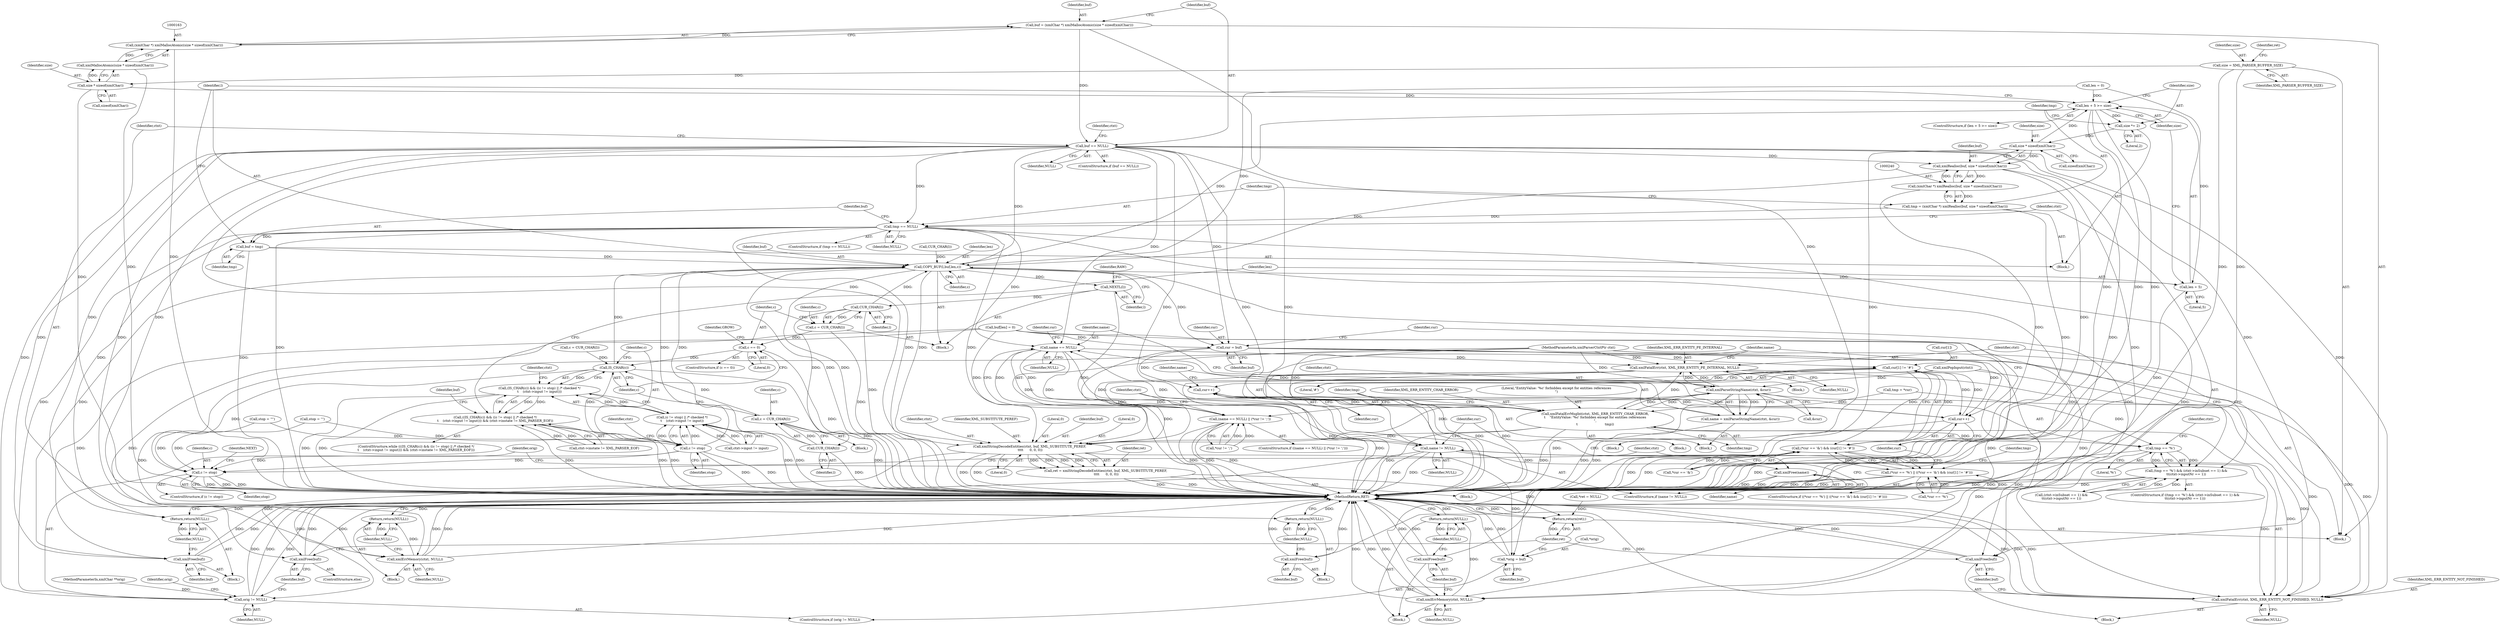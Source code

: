 digraph "0_Chrome_d0947db40187f4708c58e64cbd6013faf9eddeed_20@integer" {
"1000160" [label="(Call,buf = (xmlChar *) xmlMallocAtomic(size * sizeof(xmlChar)))"];
"1000162" [label="(Call,(xmlChar *) xmlMallocAtomic(size * sizeof(xmlChar)))"];
"1000164" [label="(Call,xmlMallocAtomic(size * sizeof(xmlChar)))"];
"1000165" [label="(Call,size * sizeof(xmlChar))"];
"1000122" [label="(Call,size = XML_PARSER_BUFFER_SIZE)"];
"1000170" [label="(Call,buf == NULL)"];
"1000174" [label="(Call,xmlErrMemory(ctxt, NULL))"];
"1000177" [label="(Return,return(NULL);)"];
"1000197" [label="(Call,xmlFree(buf))"];
"1000199" [label="(Return,return(NULL);)"];
"1000241" [label="(Call,xmlRealloc(buf, size * sizeof(xmlChar)))"];
"1000239" [label="(Call,(xmlChar *) xmlRealloc(buf, size * sizeof(xmlChar)))"];
"1000237" [label="(Call,tmp = (xmlChar *) xmlRealloc(buf, size * sizeof(xmlChar)))"];
"1000248" [label="(Call,tmp == NULL)"];
"1000252" [label="(Call,xmlErrMemory(ctxt, NULL))"];
"1000257" [label="(Return,return(NULL);)"];
"1000259" [label="(Call,buf = tmp)"];
"1000262" [label="(Call,COPY_BUF(l,buf,len,c))"];
"1000227" [label="(Call,len + 5 >= size)"];
"1000234" [label="(Call,size *= 2)"];
"1000243" [label="(Call,size * sizeof(xmlChar))"];
"1000228" [label="(Call,len + 5)"];
"1000267" [label="(Call,NEXTL(l))"];
"1000284" [label="(Call,CUR_CHAR(l))"];
"1000282" [label="(Call,c = CUR_CHAR(l))"];
"1000287" [label="(Call,c == 0)"];
"1000209" [label="(Call,IS_CHAR(c))"];
"1000208" [label="(Call,(IS_CHAR(c)) && ((c != stop) || /* checked */\n\t    (ctxt->input != input)))"];
"1000207" [label="(Call,((IS_CHAR(c)) && ((c != stop) || /* checked */\n\t    (ctxt->input != input))) && (ctxt->instate != XML_PARSER_EOF))"];
"1000212" [label="(Call,c != stop)"];
"1000211" [label="(Call,(c != stop) || /* checked */\n\t    (ctxt->input != input))"];
"1000403" [label="(Call,c != stop)"];
"1000294" [label="(Call,CUR_CHAR(l))"];
"1000292" [label="(Call,c = CUR_CHAR(l))"];
"1000308" [label="(Call,xmlFree(buf))"];
"1000312" [label="(Call,cur = buf)"];
"1000332" [label="(Call,cur[1] != '#')"];
"1000327" [label="(Call,(*cur == '&') && (cur[1] != '#'))"];
"1000322" [label="(Call,(*cur == '%') || ((*cur == '&') && (cur[1] != '#')))"];
"1000344" [label="(Call,cur++)"];
"1000400" [label="(Call,cur++)"];
"1000411" [label="(Call,xmlFree(buf))"];
"1000418" [label="(Call,xmlStringDecodeEntities(ctxt, buf, XML_SUBSTITUTE_PEREF,\n \t\t\t\t      0, 0, 0))"];
"1000416" [label="(Call,ret = xmlStringDecodeEntities(ctxt, buf, XML_SUBSTITUTE_PEREF,\n \t\t\t\t      0, 0, 0))"];
"1000436" [label="(Return,return(ret);)"];
"1000429" [label="(Call,*orig = buf)"];
"1000434" [label="(Call,xmlFree(buf))"];
"1000310" [label="(Return,return(NULL);)"];
"1000354" [label="(Call,name == NULL)"];
"1000353" [label="(Call,(name == NULL) || (*cur != ';'))"];
"1000384" [label="(Call,xmlFatalErr(ctxt, XML_ERR_ENTITY_PE_INTERNAL, NULL))"];
"1000348" [label="(Call,xmlParseStringName(ctxt, &cur))"];
"1000346" [label="(Call,name = xmlParseStringName(ctxt, &cur))"];
"1000362" [label="(Call,xmlFatalErrMsgInt(ctxt, XML_ERR_ENTITY_CHAR_ERROR,\n\t    \"EntityValue: '%c' forbidden except for entities references\n\",\n\t                          tmp))"];
"1000369" [label="(Call,tmp == '%')"];
"1000368" [label="(Call,(tmp == '%') && (ctxt->inSubset == 1) &&\n\t\t(ctxt->inputNr == 1))"];
"1000407" [label="(Call,xmlFatalErr(ctxt, XML_ERR_ENTITY_NOT_FINISHED, NULL))"];
"1000389" [label="(Call,name != NULL)"];
"1000392" [label="(Call,xmlFree(name))"];
"1000426" [label="(Call,orig != NULL)"];
"1000255" [label="(Call,xmlFree(buf))"];
"1000172" [label="(Identifier,NULL)"];
"1000174" [label="(Call,xmlErrMemory(ctxt, NULL))"];
"1000293" [label="(Identifier,c)"];
"1000414" [label="(Block,)"];
"1000265" [label="(Identifier,len)"];
"1000309" [label="(Identifier,buf)"];
"1000175" [label="(Identifier,ctxt)"];
"1000412" [label="(Identifier,buf)"];
"1000387" [label="(Identifier,NULL)"];
"1000255" [label="(Call,xmlFree(buf))"];
"1000257" [label="(Return,return(NULL);)"];
"1000322" [label="(Call,(*cur == '%') || ((*cur == '&') && (cur[1] != '#')))"];
"1000347" [label="(Identifier,name)"];
"1000369" [label="(Call,tmp == '%')"];
"1000307" [label="(Block,)"];
"1000178" [label="(Identifier,NULL)"];
"1000290" [label="(Block,)"];
"1000346" [label="(Call,name = xmlParseStringName(ctxt, &cur))"];
"1000361" [label="(Block,)"];
"1000123" [label="(Identifier,size)"];
"1000404" [label="(Identifier,c)"];
"1000433" [label="(ControlStructure,else)"];
"1000406" [label="(Block,)"];
"1000436" [label="(Return,return(ret);)"];
"1000386" [label="(Identifier,XML_ERR_ENTITY_PE_INTERNAL)"];
"1000415" [label="(Identifier,NEXT)"];
"1000353" [label="(Call,(name == NULL) || (*cur != ';'))"];
"1000286" [label="(ControlStructure,if (c == 0))"];
"1000165" [label="(Call,size * sizeof(xmlChar))"];
"1000110" [label="(MethodParameterIn,xmlParserCtxtPtr ctxt)"];
"1000287" [label="(Call,c == 0)"];
"1000259" [label="(Call,buf = tmp)"];
"1000282" [label="(Call,c = CUR_CHAR(l))"];
"1000213" [label="(Identifier,c)"];
"1000208" [label="(Call,(IS_CHAR(c)) && ((c != stop) || /* checked */\n\t    (ctxt->input != input)))"];
"1000202" [label="(Call,c = CUR_CHAR(l))"];
"1000111" [label="(MethodParameterIn,xmlChar **orig)"];
"1000239" [label="(Call,(xmlChar *) xmlRealloc(buf, size * sizeof(xmlChar)))"];
"1000252" [label="(Call,xmlErrMemory(ctxt, NULL))"];
"1000247" [label="(ControlStructure,if (tmp == NULL))"];
"1000371" [label="(Literal,'%')"];
"1000263" [label="(Identifier,l)"];
"1000161" [label="(Identifier,buf)"];
"1000352" [label="(ControlStructure,if ((name == NULL) || (*cur != ';')))"];
"1000217" [label="(Identifier,ctxt)"];
"1000176" [label="(Identifier,NULL)"];
"1000258" [label="(Identifier,NULL)"];
"1000359" [label="(Identifier,cur)"];
"1000267" [label="(Call,NEXTL(l))"];
"1000368" [label="(Call,(tmp == '%') && (ctxt->inSubset == 1) &&\n\t\t(ctxt->inputNr == 1))"];
"1000367" [label="(ControlStructure,if ((tmp == '%') && (ctxt->inSubset == 1) &&\n\t\t(ctxt->inputNr == 1)))"];
"1000220" [label="(Call,ctxt->instate != XML_PARSER_EOF)"];
"1000196" [label="(Block,)"];
"1000249" [label="(Identifier,tmp)"];
"1000341" [label="(Identifier,tmp)"];
"1000391" [label="(Identifier,NULL)"];
"1000296" [label="(Call,buf[len] = 0)"];
"1000124" [label="(Identifier,XML_PARSER_BUFFER_SIZE)"];
"1000336" [label="(Literal,'#')"];
"1000243" [label="(Call,size * sizeof(xmlChar))"];
"1000430" [label="(Call,*orig)"];
"1000434" [label="(Call,xmlFree(buf))"];
"1000313" [label="(Identifier,cur)"];
"1000295" [label="(Identifier,l)"];
"1000392" [label="(Call,xmlFree(name))"];
"1000199" [label="(Return,return(NULL);)"];
"1000418" [label="(Call,xmlStringDecodeEntities(ctxt, buf, XML_SUBSTITUTE_PEREF,\n \t\t\t\t      0, 0, 0))"];
"1000264" [label="(Identifier,buf)"];
"1000424" [label="(Literal,0)"];
"1000408" [label="(Identifier,ctxt)"];
"1000397" [label="(Identifier,cur)"];
"1000212" [label="(Call,c != stop)"];
"1000416" [label="(Call,ret = xmlStringDecodeEntities(ctxt, buf, XML_SUBSTITUTE_PEREF,\n \t\t\t\t      0, 0, 0))"];
"1000400" [label="(Call,cur++)"];
"1000384" [label="(Call,xmlFatalErr(ctxt, XML_ERR_ENTITY_PE_INTERNAL, NULL))"];
"1000200" [label="(Identifier,NULL)"];
"1000388" [label="(ControlStructure,if (name != NULL))"];
"1000410" [label="(Identifier,NULL)"];
"1000122" [label="(Call,size = XML_PARSER_BUFFER_SIZE)"];
"1000427" [label="(Identifier,orig)"];
"1000197" [label="(Call,xmlFree(buf))"];
"1000279" [label="(Call,xmlPopInput(ctxt))"];
"1000118" [label="(Call,len = 0)"];
"1000285" [label="(Identifier,l)"];
"1000312" [label="(Call,cur = buf)"];
"1000235" [label="(Identifier,size)"];
"1000171" [label="(Identifier,buf)"];
"1000162" [label="(Call,(xmlChar *) xmlMallocAtomic(size * sizeof(xmlChar)))"];
"1000363" [label="(Identifier,ctxt)"];
"1000231" [label="(Identifier,size)"];
"1000237" [label="(Call,tmp = (xmlChar *) xmlRealloc(buf, size * sizeof(xmlChar)))"];
"1000375" [label="(Identifier,ctxt)"];
"1000230" [label="(Literal,5)"];
"1000390" [label="(Identifier,name)"];
"1000206" [label="(ControlStructure,while (((IS_CHAR(c)) && ((c != stop) || /* checked */\n\t    (ctxt->input != input))) && (ctxt->instate != XML_PARSER_EOF)))"];
"1000229" [label="(Identifier,len)"];
"1000393" [label="(Identifier,name)"];
"1000366" [label="(Identifier,tmp)"];
"1000166" [label="(Identifier,size)"];
"1000272" [label="(Identifier,RAW)"];
"1000323" [label="(Call,*cur == '%')"];
"1000344" [label="(Call,cur++)"];
"1000402" [label="(ControlStructure,if (c != stop))"];
"1000292" [label="(Call,c = CUR_CHAR(l))"];
"1000215" [label="(Call,ctxt->input != input)"];
"1000210" [label="(Identifier,c)"];
"1000169" [label="(ControlStructure,if (buf == NULL))"];
"1000419" [label="(Identifier,ctxt)"];
"1000431" [label="(Identifier,orig)"];
"1000435" [label="(Identifier,buf)"];
"1000289" [label="(Literal,0)"];
"1000425" [label="(ControlStructure,if (orig != NULL))"];
"1000426" [label="(Call,orig != NULL)"];
"1000332" [label="(Call,cur[1] != '#')"];
"1000177" [label="(Return,return(NULL);)"];
"1000327" [label="(Call,(*cur == '&') && (cur[1] != '#'))"];
"1000222" [label="(Identifier,ctxt)"];
"1000318" [label="(Identifier,cur)"];
"1000141" [label="(Call,stop = '\"')"];
"1000149" [label="(Call,stop = '\'')"];
"1000130" [label="(Identifier,ret)"];
"1000429" [label="(Call,*orig = buf)"];
"1000241" [label="(Call,xmlRealloc(buf, size * sizeof(xmlChar)))"];
"1000428" [label="(Identifier,NULL)"];
"1000421" [label="(Identifier,XML_SUBSTITUTE_PEREF)"];
"1000253" [label="(Identifier,ctxt)"];
"1000405" [label="(Identifier,stop)"];
"1000250" [label="(Identifier,NULL)"];
"1000245" [label="(Call,sizeof(xmlChar))"];
"1000403" [label="(Call,c != stop)"];
"1000288" [label="(Identifier,c)"];
"1000357" [label="(Call,*cur != ';')"];
"1000308" [label="(Call,xmlFree(buf))"];
"1000170" [label="(Call,buf == NULL)"];
"1000328" [label="(Call,*cur == '&')"];
"1000350" [label="(Call,&cur)"];
"1000232" [label="(Block,)"];
"1000294" [label="(Call,CUR_CHAR(l))"];
"1000236" [label="(Literal,2)"];
"1000225" [label="(Block,)"];
"1000112" [label="(Block,)"];
"1000349" [label="(Identifier,ctxt)"];
"1000298" [label="(Identifier,buf)"];
"1000198" [label="(Identifier,buf)"];
"1000209" [label="(Call,IS_CHAR(c))"];
"1000311" [label="(Identifier,NULL)"];
"1000227" [label="(Call,len + 5 >= size)"];
"1000291" [label="(Identifier,GROW)"];
"1000401" [label="(Identifier,cur)"];
"1000355" [label="(Identifier,name)"];
"1000333" [label="(Call,cur[1])"];
"1000422" [label="(Literal,0)"];
"1000211" [label="(Call,(c != stop) || /* checked */\n\t    (ctxt->input != input))"];
"1000262" [label="(Call,COPY_BUF(l,buf,len,c))"];
"1000256" [label="(Identifier,buf)"];
"1000364" [label="(Identifier,XML_ERR_ENTITY_CHAR_ERROR)"];
"1000234" [label="(Call,size *= 2)"];
"1000354" [label="(Call,name == NULL)"];
"1000417" [label="(Identifier,ret)"];
"1000372" [label="(Call,(ctxt->inSubset == 1) &&\n\t\t(ctxt->inputNr == 1))"];
"1000437" [label="(Identifier,ret)"];
"1000407" [label="(Call,xmlFatalErr(ctxt, XML_ERR_ENTITY_NOT_FINISHED, NULL))"];
"1000411" [label="(Call,xmlFree(buf))"];
"1000238" [label="(Identifier,tmp)"];
"1000370" [label="(Identifier,tmp)"];
"1000383" [label="(Block,)"];
"1000226" [label="(ControlStructure,if (len + 5 >= size))"];
"1000181" [label="(Identifier,ctxt)"];
"1000214" [label="(Identifier,stop)"];
"1000261" [label="(Identifier,tmp)"];
"1000348" [label="(Call,xmlParseStringName(ctxt, &cur))"];
"1000314" [label="(Identifier,buf)"];
"1000340" [label="(Call,tmp = *cur)"];
"1000310" [label="(Return,return(NULL);)"];
"1000438" [label="(MethodReturn,RET)"];
"1000251" [label="(Block,)"];
"1000254" [label="(Identifier,NULL)"];
"1000283" [label="(Identifier,c)"];
"1000242" [label="(Identifier,buf)"];
"1000432" [label="(Identifier,buf)"];
"1000284" [label="(Call,CUR_CHAR(l))"];
"1000362" [label="(Call,xmlFatalErrMsgInt(ctxt, XML_ERR_ENTITY_CHAR_ERROR,\n\t    \"EntityValue: '%c' forbidden except for entities references\n\",\n\t                          tmp))"];
"1000337" [label="(Block,)"];
"1000420" [label="(Identifier,buf)"];
"1000385" [label="(Identifier,ctxt)"];
"1000173" [label="(Block,)"];
"1000268" [label="(Identifier,l)"];
"1000244" [label="(Identifier,size)"];
"1000409" [label="(Identifier,XML_ERR_ENTITY_NOT_FINISHED)"];
"1000164" [label="(Call,xmlMallocAtomic(size * sizeof(xmlChar)))"];
"1000260" [label="(Identifier,buf)"];
"1000129" [label="(Call,*ret = NULL)"];
"1000345" [label="(Identifier,cur)"];
"1000320" [label="(Block,)"];
"1000321" [label="(ControlStructure,if ((*cur == '%') || ((*cur == '&') && (cur[1] != '#'))))"];
"1000423" [label="(Literal,0)"];
"1000248" [label="(Call,tmp == NULL)"];
"1000389" [label="(Call,name != NULL)"];
"1000207" [label="(Call,((IS_CHAR(c)) && ((c != stop) || /* checked */\n\t    (ctxt->input != input))) && (ctxt->instate != XML_PARSER_EOF))"];
"1000204" [label="(Call,CUR_CHAR(l))"];
"1000365" [label="(Literal,\"EntityValue: '%c' forbidden except for entities references\n\")"];
"1000160" [label="(Call,buf = (xmlChar *) xmlMallocAtomic(size * sizeof(xmlChar)))"];
"1000356" [label="(Identifier,NULL)"];
"1000167" [label="(Call,sizeof(xmlChar))"];
"1000228" [label="(Call,len + 5)"];
"1000266" [label="(Identifier,c)"];
"1000160" -> "1000112"  [label="AST: "];
"1000160" -> "1000162"  [label="CFG: "];
"1000161" -> "1000160"  [label="AST: "];
"1000162" -> "1000160"  [label="AST: "];
"1000171" -> "1000160"  [label="CFG: "];
"1000160" -> "1000438"  [label="DDG: "];
"1000162" -> "1000160"  [label="DDG: "];
"1000160" -> "1000170"  [label="DDG: "];
"1000162" -> "1000164"  [label="CFG: "];
"1000163" -> "1000162"  [label="AST: "];
"1000164" -> "1000162"  [label="AST: "];
"1000162" -> "1000438"  [label="DDG: "];
"1000164" -> "1000162"  [label="DDG: "];
"1000164" -> "1000165"  [label="CFG: "];
"1000165" -> "1000164"  [label="AST: "];
"1000164" -> "1000438"  [label="DDG: "];
"1000165" -> "1000164"  [label="DDG: "];
"1000165" -> "1000167"  [label="CFG: "];
"1000166" -> "1000165"  [label="AST: "];
"1000167" -> "1000165"  [label="AST: "];
"1000165" -> "1000438"  [label="DDG: "];
"1000122" -> "1000165"  [label="DDG: "];
"1000165" -> "1000227"  [label="DDG: "];
"1000122" -> "1000112"  [label="AST: "];
"1000122" -> "1000124"  [label="CFG: "];
"1000123" -> "1000122"  [label="AST: "];
"1000124" -> "1000122"  [label="AST: "];
"1000130" -> "1000122"  [label="CFG: "];
"1000122" -> "1000438"  [label="DDG: "];
"1000122" -> "1000438"  [label="DDG: "];
"1000170" -> "1000169"  [label="AST: "];
"1000170" -> "1000172"  [label="CFG: "];
"1000171" -> "1000170"  [label="AST: "];
"1000172" -> "1000170"  [label="AST: "];
"1000175" -> "1000170"  [label="CFG: "];
"1000181" -> "1000170"  [label="CFG: "];
"1000170" -> "1000438"  [label="DDG: "];
"1000170" -> "1000438"  [label="DDG: "];
"1000170" -> "1000438"  [label="DDG: "];
"1000170" -> "1000174"  [label="DDG: "];
"1000170" -> "1000197"  [label="DDG: "];
"1000170" -> "1000199"  [label="DDG: "];
"1000170" -> "1000241"  [label="DDG: "];
"1000170" -> "1000248"  [label="DDG: "];
"1000170" -> "1000262"  [label="DDG: "];
"1000170" -> "1000308"  [label="DDG: "];
"1000170" -> "1000310"  [label="DDG: "];
"1000170" -> "1000312"  [label="DDG: "];
"1000170" -> "1000354"  [label="DDG: "];
"1000170" -> "1000407"  [label="DDG: "];
"1000170" -> "1000411"  [label="DDG: "];
"1000170" -> "1000418"  [label="DDG: "];
"1000170" -> "1000426"  [label="DDG: "];
"1000174" -> "1000173"  [label="AST: "];
"1000174" -> "1000176"  [label="CFG: "];
"1000175" -> "1000174"  [label="AST: "];
"1000176" -> "1000174"  [label="AST: "];
"1000178" -> "1000174"  [label="CFG: "];
"1000174" -> "1000438"  [label="DDG: "];
"1000174" -> "1000438"  [label="DDG: "];
"1000174" -> "1000438"  [label="DDG: "];
"1000110" -> "1000174"  [label="DDG: "];
"1000174" -> "1000177"  [label="DDG: "];
"1000177" -> "1000173"  [label="AST: "];
"1000177" -> "1000178"  [label="CFG: "];
"1000178" -> "1000177"  [label="AST: "];
"1000438" -> "1000177"  [label="CFG: "];
"1000177" -> "1000438"  [label="DDG: "];
"1000178" -> "1000177"  [label="DDG: "];
"1000197" -> "1000196"  [label="AST: "];
"1000197" -> "1000198"  [label="CFG: "];
"1000198" -> "1000197"  [label="AST: "];
"1000200" -> "1000197"  [label="CFG: "];
"1000197" -> "1000438"  [label="DDG: "];
"1000197" -> "1000438"  [label="DDG: "];
"1000199" -> "1000196"  [label="AST: "];
"1000199" -> "1000200"  [label="CFG: "];
"1000200" -> "1000199"  [label="AST: "];
"1000438" -> "1000199"  [label="CFG: "];
"1000199" -> "1000438"  [label="DDG: "];
"1000200" -> "1000199"  [label="DDG: "];
"1000241" -> "1000239"  [label="AST: "];
"1000241" -> "1000243"  [label="CFG: "];
"1000242" -> "1000241"  [label="AST: "];
"1000243" -> "1000241"  [label="AST: "];
"1000239" -> "1000241"  [label="CFG: "];
"1000241" -> "1000438"  [label="DDG: "];
"1000241" -> "1000239"  [label="DDG: "];
"1000241" -> "1000239"  [label="DDG: "];
"1000262" -> "1000241"  [label="DDG: "];
"1000243" -> "1000241"  [label="DDG: "];
"1000241" -> "1000255"  [label="DDG: "];
"1000239" -> "1000237"  [label="AST: "];
"1000240" -> "1000239"  [label="AST: "];
"1000237" -> "1000239"  [label="CFG: "];
"1000239" -> "1000438"  [label="DDG: "];
"1000239" -> "1000237"  [label="DDG: "];
"1000237" -> "1000232"  [label="AST: "];
"1000238" -> "1000237"  [label="AST: "];
"1000249" -> "1000237"  [label="CFG: "];
"1000237" -> "1000438"  [label="DDG: "];
"1000237" -> "1000248"  [label="DDG: "];
"1000248" -> "1000247"  [label="AST: "];
"1000248" -> "1000250"  [label="CFG: "];
"1000249" -> "1000248"  [label="AST: "];
"1000250" -> "1000248"  [label="AST: "];
"1000253" -> "1000248"  [label="CFG: "];
"1000260" -> "1000248"  [label="CFG: "];
"1000248" -> "1000438"  [label="DDG: "];
"1000248" -> "1000438"  [label="DDG: "];
"1000248" -> "1000438"  [label="DDG: "];
"1000248" -> "1000252"  [label="DDG: "];
"1000248" -> "1000259"  [label="DDG: "];
"1000248" -> "1000310"  [label="DDG: "];
"1000248" -> "1000354"  [label="DDG: "];
"1000248" -> "1000407"  [label="DDG: "];
"1000248" -> "1000426"  [label="DDG: "];
"1000252" -> "1000251"  [label="AST: "];
"1000252" -> "1000254"  [label="CFG: "];
"1000253" -> "1000252"  [label="AST: "];
"1000254" -> "1000252"  [label="AST: "];
"1000256" -> "1000252"  [label="CFG: "];
"1000252" -> "1000438"  [label="DDG: "];
"1000252" -> "1000438"  [label="DDG: "];
"1000252" -> "1000438"  [label="DDG: "];
"1000279" -> "1000252"  [label="DDG: "];
"1000110" -> "1000252"  [label="DDG: "];
"1000252" -> "1000257"  [label="DDG: "];
"1000257" -> "1000251"  [label="AST: "];
"1000257" -> "1000258"  [label="CFG: "];
"1000258" -> "1000257"  [label="AST: "];
"1000438" -> "1000257"  [label="CFG: "];
"1000257" -> "1000438"  [label="DDG: "];
"1000258" -> "1000257"  [label="DDG: "];
"1000259" -> "1000232"  [label="AST: "];
"1000259" -> "1000261"  [label="CFG: "];
"1000260" -> "1000259"  [label="AST: "];
"1000261" -> "1000259"  [label="AST: "];
"1000263" -> "1000259"  [label="CFG: "];
"1000259" -> "1000438"  [label="DDG: "];
"1000259" -> "1000262"  [label="DDG: "];
"1000262" -> "1000225"  [label="AST: "];
"1000262" -> "1000266"  [label="CFG: "];
"1000263" -> "1000262"  [label="AST: "];
"1000264" -> "1000262"  [label="AST: "];
"1000265" -> "1000262"  [label="AST: "];
"1000266" -> "1000262"  [label="AST: "];
"1000268" -> "1000262"  [label="CFG: "];
"1000262" -> "1000438"  [label="DDG: "];
"1000262" -> "1000438"  [label="DDG: "];
"1000262" -> "1000227"  [label="DDG: "];
"1000262" -> "1000228"  [label="DDG: "];
"1000284" -> "1000262"  [label="DDG: "];
"1000294" -> "1000262"  [label="DDG: "];
"1000204" -> "1000262"  [label="DDG: "];
"1000118" -> "1000262"  [label="DDG: "];
"1000209" -> "1000262"  [label="DDG: "];
"1000212" -> "1000262"  [label="DDG: "];
"1000262" -> "1000267"  [label="DDG: "];
"1000262" -> "1000308"  [label="DDG: "];
"1000262" -> "1000312"  [label="DDG: "];
"1000262" -> "1000411"  [label="DDG: "];
"1000262" -> "1000418"  [label="DDG: "];
"1000227" -> "1000226"  [label="AST: "];
"1000227" -> "1000231"  [label="CFG: "];
"1000228" -> "1000227"  [label="AST: "];
"1000231" -> "1000227"  [label="AST: "];
"1000235" -> "1000227"  [label="CFG: "];
"1000263" -> "1000227"  [label="CFG: "];
"1000227" -> "1000438"  [label="DDG: "];
"1000227" -> "1000438"  [label="DDG: "];
"1000227" -> "1000438"  [label="DDG: "];
"1000118" -> "1000227"  [label="DDG: "];
"1000243" -> "1000227"  [label="DDG: "];
"1000227" -> "1000234"  [label="DDG: "];
"1000234" -> "1000232"  [label="AST: "];
"1000234" -> "1000236"  [label="CFG: "];
"1000235" -> "1000234"  [label="AST: "];
"1000236" -> "1000234"  [label="AST: "];
"1000238" -> "1000234"  [label="CFG: "];
"1000234" -> "1000243"  [label="DDG: "];
"1000243" -> "1000245"  [label="CFG: "];
"1000244" -> "1000243"  [label="AST: "];
"1000245" -> "1000243"  [label="AST: "];
"1000243" -> "1000438"  [label="DDG: "];
"1000228" -> "1000230"  [label="CFG: "];
"1000229" -> "1000228"  [label="AST: "];
"1000230" -> "1000228"  [label="AST: "];
"1000231" -> "1000228"  [label="CFG: "];
"1000228" -> "1000438"  [label="DDG: "];
"1000118" -> "1000228"  [label="DDG: "];
"1000267" -> "1000225"  [label="AST: "];
"1000267" -> "1000268"  [label="CFG: "];
"1000268" -> "1000267"  [label="AST: "];
"1000272" -> "1000267"  [label="CFG: "];
"1000267" -> "1000438"  [label="DDG: "];
"1000267" -> "1000284"  [label="DDG: "];
"1000284" -> "1000282"  [label="AST: "];
"1000284" -> "1000285"  [label="CFG: "];
"1000285" -> "1000284"  [label="AST: "];
"1000282" -> "1000284"  [label="CFG: "];
"1000284" -> "1000438"  [label="DDG: "];
"1000284" -> "1000282"  [label="DDG: "];
"1000284" -> "1000294"  [label="DDG: "];
"1000282" -> "1000225"  [label="AST: "];
"1000283" -> "1000282"  [label="AST: "];
"1000288" -> "1000282"  [label="CFG: "];
"1000282" -> "1000438"  [label="DDG: "];
"1000282" -> "1000287"  [label="DDG: "];
"1000287" -> "1000286"  [label="AST: "];
"1000287" -> "1000289"  [label="CFG: "];
"1000288" -> "1000287"  [label="AST: "];
"1000289" -> "1000287"  [label="AST: "];
"1000210" -> "1000287"  [label="CFG: "];
"1000291" -> "1000287"  [label="CFG: "];
"1000287" -> "1000438"  [label="DDG: "];
"1000287" -> "1000209"  [label="DDG: "];
"1000209" -> "1000208"  [label="AST: "];
"1000209" -> "1000210"  [label="CFG: "];
"1000210" -> "1000209"  [label="AST: "];
"1000213" -> "1000209"  [label="CFG: "];
"1000208" -> "1000209"  [label="CFG: "];
"1000209" -> "1000438"  [label="DDG: "];
"1000209" -> "1000208"  [label="DDG: "];
"1000292" -> "1000209"  [label="DDG: "];
"1000202" -> "1000209"  [label="DDG: "];
"1000209" -> "1000212"  [label="DDG: "];
"1000209" -> "1000403"  [label="DDG: "];
"1000208" -> "1000207"  [label="AST: "];
"1000208" -> "1000211"  [label="CFG: "];
"1000211" -> "1000208"  [label="AST: "];
"1000222" -> "1000208"  [label="CFG: "];
"1000207" -> "1000208"  [label="CFG: "];
"1000208" -> "1000438"  [label="DDG: "];
"1000208" -> "1000438"  [label="DDG: "];
"1000208" -> "1000207"  [label="DDG: "];
"1000208" -> "1000207"  [label="DDG: "];
"1000211" -> "1000208"  [label="DDG: "];
"1000211" -> "1000208"  [label="DDG: "];
"1000207" -> "1000206"  [label="AST: "];
"1000207" -> "1000220"  [label="CFG: "];
"1000220" -> "1000207"  [label="AST: "];
"1000229" -> "1000207"  [label="CFG: "];
"1000298" -> "1000207"  [label="CFG: "];
"1000207" -> "1000438"  [label="DDG: "];
"1000207" -> "1000438"  [label="DDG: "];
"1000207" -> "1000438"  [label="DDG: "];
"1000220" -> "1000207"  [label="DDG: "];
"1000220" -> "1000207"  [label="DDG: "];
"1000212" -> "1000211"  [label="AST: "];
"1000212" -> "1000214"  [label="CFG: "];
"1000213" -> "1000212"  [label="AST: "];
"1000214" -> "1000212"  [label="AST: "];
"1000217" -> "1000212"  [label="CFG: "];
"1000211" -> "1000212"  [label="CFG: "];
"1000212" -> "1000438"  [label="DDG: "];
"1000212" -> "1000438"  [label="DDG: "];
"1000212" -> "1000211"  [label="DDG: "];
"1000212" -> "1000211"  [label="DDG: "];
"1000141" -> "1000212"  [label="DDG: "];
"1000149" -> "1000212"  [label="DDG: "];
"1000212" -> "1000403"  [label="DDG: "];
"1000212" -> "1000403"  [label="DDG: "];
"1000211" -> "1000215"  [label="CFG: "];
"1000215" -> "1000211"  [label="AST: "];
"1000211" -> "1000438"  [label="DDG: "];
"1000211" -> "1000438"  [label="DDG: "];
"1000215" -> "1000211"  [label="DDG: "];
"1000215" -> "1000211"  [label="DDG: "];
"1000403" -> "1000402"  [label="AST: "];
"1000403" -> "1000405"  [label="CFG: "];
"1000404" -> "1000403"  [label="AST: "];
"1000405" -> "1000403"  [label="AST: "];
"1000408" -> "1000403"  [label="CFG: "];
"1000415" -> "1000403"  [label="CFG: "];
"1000403" -> "1000438"  [label="DDG: "];
"1000403" -> "1000438"  [label="DDG: "];
"1000403" -> "1000438"  [label="DDG: "];
"1000141" -> "1000403"  [label="DDG: "];
"1000149" -> "1000403"  [label="DDG: "];
"1000294" -> "1000292"  [label="AST: "];
"1000294" -> "1000295"  [label="CFG: "];
"1000295" -> "1000294"  [label="AST: "];
"1000292" -> "1000294"  [label="CFG: "];
"1000294" -> "1000438"  [label="DDG: "];
"1000294" -> "1000292"  [label="DDG: "];
"1000292" -> "1000290"  [label="AST: "];
"1000293" -> "1000292"  [label="AST: "];
"1000210" -> "1000292"  [label="CFG: "];
"1000292" -> "1000438"  [label="DDG: "];
"1000308" -> "1000307"  [label="AST: "];
"1000308" -> "1000309"  [label="CFG: "];
"1000309" -> "1000308"  [label="AST: "];
"1000311" -> "1000308"  [label="CFG: "];
"1000308" -> "1000438"  [label="DDG: "];
"1000308" -> "1000438"  [label="DDG: "];
"1000296" -> "1000308"  [label="DDG: "];
"1000312" -> "1000112"  [label="AST: "];
"1000312" -> "1000314"  [label="CFG: "];
"1000313" -> "1000312"  [label="AST: "];
"1000314" -> "1000312"  [label="AST: "];
"1000318" -> "1000312"  [label="CFG: "];
"1000312" -> "1000438"  [label="DDG: "];
"1000296" -> "1000312"  [label="DDG: "];
"1000312" -> "1000332"  [label="DDG: "];
"1000312" -> "1000344"  [label="DDG: "];
"1000312" -> "1000400"  [label="DDG: "];
"1000332" -> "1000327"  [label="AST: "];
"1000332" -> "1000336"  [label="CFG: "];
"1000333" -> "1000332"  [label="AST: "];
"1000336" -> "1000332"  [label="AST: "];
"1000327" -> "1000332"  [label="CFG: "];
"1000332" -> "1000438"  [label="DDG: "];
"1000332" -> "1000327"  [label="DDG: "];
"1000332" -> "1000327"  [label="DDG: "];
"1000400" -> "1000332"  [label="DDG: "];
"1000332" -> "1000344"  [label="DDG: "];
"1000332" -> "1000400"  [label="DDG: "];
"1000327" -> "1000322"  [label="AST: "];
"1000327" -> "1000328"  [label="CFG: "];
"1000328" -> "1000327"  [label="AST: "];
"1000322" -> "1000327"  [label="CFG: "];
"1000327" -> "1000438"  [label="DDG: "];
"1000327" -> "1000438"  [label="DDG: "];
"1000327" -> "1000322"  [label="DDG: "];
"1000327" -> "1000322"  [label="DDG: "];
"1000328" -> "1000327"  [label="DDG: "];
"1000328" -> "1000327"  [label="DDG: "];
"1000322" -> "1000321"  [label="AST: "];
"1000322" -> "1000323"  [label="CFG: "];
"1000323" -> "1000322"  [label="AST: "];
"1000341" -> "1000322"  [label="CFG: "];
"1000401" -> "1000322"  [label="CFG: "];
"1000322" -> "1000438"  [label="DDG: "];
"1000322" -> "1000438"  [label="DDG: "];
"1000322" -> "1000438"  [label="DDG: "];
"1000323" -> "1000322"  [label="DDG: "];
"1000323" -> "1000322"  [label="DDG: "];
"1000344" -> "1000337"  [label="AST: "];
"1000344" -> "1000345"  [label="CFG: "];
"1000345" -> "1000344"  [label="AST: "];
"1000347" -> "1000344"  [label="CFG: "];
"1000344" -> "1000438"  [label="DDG: "];
"1000400" -> "1000344"  [label="DDG: "];
"1000344" -> "1000400"  [label="DDG: "];
"1000400" -> "1000320"  [label="AST: "];
"1000400" -> "1000401"  [label="CFG: "];
"1000401" -> "1000400"  [label="AST: "];
"1000318" -> "1000400"  [label="CFG: "];
"1000400" -> "1000438"  [label="DDG: "];
"1000411" -> "1000406"  [label="AST: "];
"1000411" -> "1000412"  [label="CFG: "];
"1000412" -> "1000411"  [label="AST: "];
"1000437" -> "1000411"  [label="CFG: "];
"1000411" -> "1000438"  [label="DDG: "];
"1000411" -> "1000438"  [label="DDG: "];
"1000296" -> "1000411"  [label="DDG: "];
"1000418" -> "1000416"  [label="AST: "];
"1000418" -> "1000424"  [label="CFG: "];
"1000419" -> "1000418"  [label="AST: "];
"1000420" -> "1000418"  [label="AST: "];
"1000421" -> "1000418"  [label="AST: "];
"1000422" -> "1000418"  [label="AST: "];
"1000423" -> "1000418"  [label="AST: "];
"1000424" -> "1000418"  [label="AST: "];
"1000416" -> "1000418"  [label="CFG: "];
"1000418" -> "1000438"  [label="DDG: "];
"1000418" -> "1000438"  [label="DDG: "];
"1000418" -> "1000416"  [label="DDG: "];
"1000418" -> "1000416"  [label="DDG: "];
"1000418" -> "1000416"  [label="DDG: "];
"1000418" -> "1000416"  [label="DDG: "];
"1000348" -> "1000418"  [label="DDG: "];
"1000279" -> "1000418"  [label="DDG: "];
"1000384" -> "1000418"  [label="DDG: "];
"1000362" -> "1000418"  [label="DDG: "];
"1000110" -> "1000418"  [label="DDG: "];
"1000296" -> "1000418"  [label="DDG: "];
"1000418" -> "1000429"  [label="DDG: "];
"1000418" -> "1000434"  [label="DDG: "];
"1000416" -> "1000414"  [label="AST: "];
"1000417" -> "1000416"  [label="AST: "];
"1000427" -> "1000416"  [label="CFG: "];
"1000416" -> "1000438"  [label="DDG: "];
"1000416" -> "1000438"  [label="DDG: "];
"1000416" -> "1000436"  [label="DDG: "];
"1000436" -> "1000112"  [label="AST: "];
"1000436" -> "1000437"  [label="CFG: "];
"1000437" -> "1000436"  [label="AST: "];
"1000438" -> "1000436"  [label="CFG: "];
"1000436" -> "1000438"  [label="DDG: "];
"1000437" -> "1000436"  [label="DDG: "];
"1000129" -> "1000436"  [label="DDG: "];
"1000429" -> "1000425"  [label="AST: "];
"1000429" -> "1000432"  [label="CFG: "];
"1000430" -> "1000429"  [label="AST: "];
"1000432" -> "1000429"  [label="AST: "];
"1000437" -> "1000429"  [label="CFG: "];
"1000429" -> "1000438"  [label="DDG: "];
"1000429" -> "1000438"  [label="DDG: "];
"1000296" -> "1000429"  [label="DDG: "];
"1000434" -> "1000433"  [label="AST: "];
"1000434" -> "1000435"  [label="CFG: "];
"1000435" -> "1000434"  [label="AST: "];
"1000437" -> "1000434"  [label="CFG: "];
"1000434" -> "1000438"  [label="DDG: "];
"1000434" -> "1000438"  [label="DDG: "];
"1000296" -> "1000434"  [label="DDG: "];
"1000310" -> "1000307"  [label="AST: "];
"1000310" -> "1000311"  [label="CFG: "];
"1000311" -> "1000310"  [label="AST: "];
"1000438" -> "1000310"  [label="CFG: "];
"1000310" -> "1000438"  [label="DDG: "];
"1000311" -> "1000310"  [label="DDG: "];
"1000354" -> "1000353"  [label="AST: "];
"1000354" -> "1000356"  [label="CFG: "];
"1000355" -> "1000354"  [label="AST: "];
"1000356" -> "1000354"  [label="AST: "];
"1000359" -> "1000354"  [label="CFG: "];
"1000353" -> "1000354"  [label="CFG: "];
"1000354" -> "1000353"  [label="DDG: "];
"1000354" -> "1000353"  [label="DDG: "];
"1000346" -> "1000354"  [label="DDG: "];
"1000389" -> "1000354"  [label="DDG: "];
"1000354" -> "1000384"  [label="DDG: "];
"1000354" -> "1000389"  [label="DDG: "];
"1000354" -> "1000389"  [label="DDG: "];
"1000353" -> "1000352"  [label="AST: "];
"1000353" -> "1000357"  [label="CFG: "];
"1000357" -> "1000353"  [label="AST: "];
"1000363" -> "1000353"  [label="CFG: "];
"1000370" -> "1000353"  [label="CFG: "];
"1000353" -> "1000438"  [label="DDG: "];
"1000353" -> "1000438"  [label="DDG: "];
"1000353" -> "1000438"  [label="DDG: "];
"1000357" -> "1000353"  [label="DDG: "];
"1000357" -> "1000353"  [label="DDG: "];
"1000384" -> "1000383"  [label="AST: "];
"1000384" -> "1000387"  [label="CFG: "];
"1000385" -> "1000384"  [label="AST: "];
"1000386" -> "1000384"  [label="AST: "];
"1000387" -> "1000384"  [label="AST: "];
"1000390" -> "1000384"  [label="CFG: "];
"1000384" -> "1000438"  [label="DDG: "];
"1000384" -> "1000438"  [label="DDG: "];
"1000384" -> "1000348"  [label="DDG: "];
"1000348" -> "1000384"  [label="DDG: "];
"1000362" -> "1000384"  [label="DDG: "];
"1000110" -> "1000384"  [label="DDG: "];
"1000384" -> "1000389"  [label="DDG: "];
"1000384" -> "1000407"  [label="DDG: "];
"1000348" -> "1000346"  [label="AST: "];
"1000348" -> "1000350"  [label="CFG: "];
"1000349" -> "1000348"  [label="AST: "];
"1000350" -> "1000348"  [label="AST: "];
"1000346" -> "1000348"  [label="CFG: "];
"1000348" -> "1000438"  [label="DDG: "];
"1000348" -> "1000346"  [label="DDG: "];
"1000348" -> "1000346"  [label="DDG: "];
"1000279" -> "1000348"  [label="DDG: "];
"1000362" -> "1000348"  [label="DDG: "];
"1000110" -> "1000348"  [label="DDG: "];
"1000348" -> "1000362"  [label="DDG: "];
"1000348" -> "1000407"  [label="DDG: "];
"1000346" -> "1000337"  [label="AST: "];
"1000347" -> "1000346"  [label="AST: "];
"1000355" -> "1000346"  [label="CFG: "];
"1000346" -> "1000438"  [label="DDG: "];
"1000362" -> "1000361"  [label="AST: "];
"1000362" -> "1000366"  [label="CFG: "];
"1000363" -> "1000362"  [label="AST: "];
"1000364" -> "1000362"  [label="AST: "];
"1000365" -> "1000362"  [label="AST: "];
"1000366" -> "1000362"  [label="AST: "];
"1000370" -> "1000362"  [label="CFG: "];
"1000362" -> "1000438"  [label="DDG: "];
"1000362" -> "1000438"  [label="DDG: "];
"1000110" -> "1000362"  [label="DDG: "];
"1000340" -> "1000362"  [label="DDG: "];
"1000362" -> "1000369"  [label="DDG: "];
"1000362" -> "1000407"  [label="DDG: "];
"1000369" -> "1000368"  [label="AST: "];
"1000369" -> "1000371"  [label="CFG: "];
"1000370" -> "1000369"  [label="AST: "];
"1000371" -> "1000369"  [label="AST: "];
"1000375" -> "1000369"  [label="CFG: "];
"1000368" -> "1000369"  [label="CFG: "];
"1000369" -> "1000438"  [label="DDG: "];
"1000369" -> "1000368"  [label="DDG: "];
"1000369" -> "1000368"  [label="DDG: "];
"1000340" -> "1000369"  [label="DDG: "];
"1000368" -> "1000367"  [label="AST: "];
"1000368" -> "1000372"  [label="CFG: "];
"1000372" -> "1000368"  [label="AST: "];
"1000385" -> "1000368"  [label="CFG: "];
"1000390" -> "1000368"  [label="CFG: "];
"1000368" -> "1000438"  [label="DDG: "];
"1000368" -> "1000438"  [label="DDG: "];
"1000368" -> "1000438"  [label="DDG: "];
"1000372" -> "1000368"  [label="DDG: "];
"1000372" -> "1000368"  [label="DDG: "];
"1000407" -> "1000406"  [label="AST: "];
"1000407" -> "1000410"  [label="CFG: "];
"1000408" -> "1000407"  [label="AST: "];
"1000409" -> "1000407"  [label="AST: "];
"1000410" -> "1000407"  [label="AST: "];
"1000412" -> "1000407"  [label="CFG: "];
"1000407" -> "1000438"  [label="DDG: "];
"1000407" -> "1000438"  [label="DDG: "];
"1000407" -> "1000438"  [label="DDG: "];
"1000407" -> "1000438"  [label="DDG: "];
"1000279" -> "1000407"  [label="DDG: "];
"1000110" -> "1000407"  [label="DDG: "];
"1000389" -> "1000407"  [label="DDG: "];
"1000389" -> "1000388"  [label="AST: "];
"1000389" -> "1000391"  [label="CFG: "];
"1000390" -> "1000389"  [label="AST: "];
"1000391" -> "1000389"  [label="AST: "];
"1000393" -> "1000389"  [label="CFG: "];
"1000397" -> "1000389"  [label="CFG: "];
"1000389" -> "1000438"  [label="DDG: "];
"1000389" -> "1000438"  [label="DDG: "];
"1000389" -> "1000392"  [label="DDG: "];
"1000389" -> "1000426"  [label="DDG: "];
"1000392" -> "1000388"  [label="AST: "];
"1000392" -> "1000393"  [label="CFG: "];
"1000393" -> "1000392"  [label="AST: "];
"1000397" -> "1000392"  [label="CFG: "];
"1000392" -> "1000438"  [label="DDG: "];
"1000392" -> "1000438"  [label="DDG: "];
"1000426" -> "1000425"  [label="AST: "];
"1000426" -> "1000428"  [label="CFG: "];
"1000427" -> "1000426"  [label="AST: "];
"1000428" -> "1000426"  [label="AST: "];
"1000431" -> "1000426"  [label="CFG: "];
"1000435" -> "1000426"  [label="CFG: "];
"1000426" -> "1000438"  [label="DDG: "];
"1000426" -> "1000438"  [label="DDG: "];
"1000426" -> "1000438"  [label="DDG: "];
"1000111" -> "1000426"  [label="DDG: "];
"1000255" -> "1000251"  [label="AST: "];
"1000255" -> "1000256"  [label="CFG: "];
"1000256" -> "1000255"  [label="AST: "];
"1000258" -> "1000255"  [label="CFG: "];
"1000255" -> "1000438"  [label="DDG: "];
"1000255" -> "1000438"  [label="DDG: "];
}
